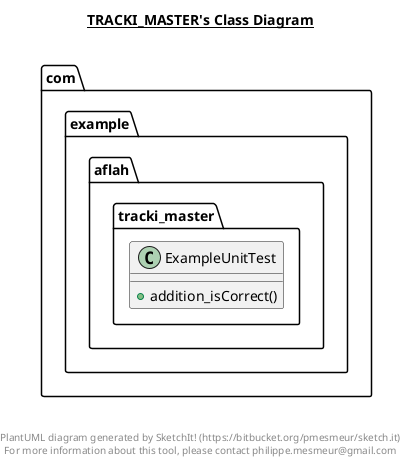 @startuml

title __TRACKI_MASTER's Class Diagram__\n

  package com.example.aflah.tracki_master {
    class ExampleUnitTest {
        + addition_isCorrect()
    }
  }
  



right footer


PlantUML diagram generated by SketchIt! (https://bitbucket.org/pmesmeur/sketch.it)
For more information about this tool, please contact philippe.mesmeur@gmail.com
endfooter

@enduml
